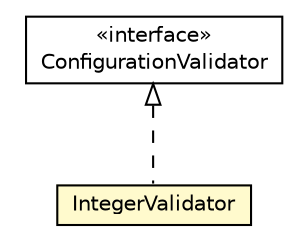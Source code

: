#!/usr/local/bin/dot
#
# Class diagram 
# Generated by UMLGraph version R5_6-24-gf6e263 (http://www.umlgraph.org/)
#

digraph G {
	edge [fontname="Helvetica",fontsize=10,labelfontname="Helvetica",labelfontsize=10];
	node [fontname="Helvetica",fontsize=10,shape=plaintext];
	nodesep=0.25;
	ranksep=0.5;
	// org.universAAL.ucc.configuration.model.validators.IntegerValidator
	c4869685 [label=<<table title="org.universAAL.ucc.configuration.model.validators.IntegerValidator" border="0" cellborder="1" cellspacing="0" cellpadding="2" port="p" bgcolor="lemonChiffon" href="./IntegerValidator.html">
		<tr><td><table border="0" cellspacing="0" cellpadding="1">
<tr><td align="center" balign="center"> IntegerValidator </td></tr>
		</table></td></tr>
		</table>>, URL="./IntegerValidator.html", fontname="Helvetica", fontcolor="black", fontsize=10.0];
	// org.universAAL.ucc.configuration.model.interfaces.ConfigurationValidator
	c4869711 [label=<<table title="org.universAAL.ucc.configuration.model.interfaces.ConfigurationValidator" border="0" cellborder="1" cellspacing="0" cellpadding="2" port="p" href="../interfaces/ConfigurationValidator.html">
		<tr><td><table border="0" cellspacing="0" cellpadding="1">
<tr><td align="center" balign="center"> &#171;interface&#187; </td></tr>
<tr><td align="center" balign="center"> ConfigurationValidator </td></tr>
		</table></td></tr>
		</table>>, URL="../interfaces/ConfigurationValidator.html", fontname="Helvetica", fontcolor="black", fontsize=10.0];
	//org.universAAL.ucc.configuration.model.validators.IntegerValidator implements org.universAAL.ucc.configuration.model.interfaces.ConfigurationValidator
	c4869711:p -> c4869685:p [dir=back,arrowtail=empty,style=dashed];
}

